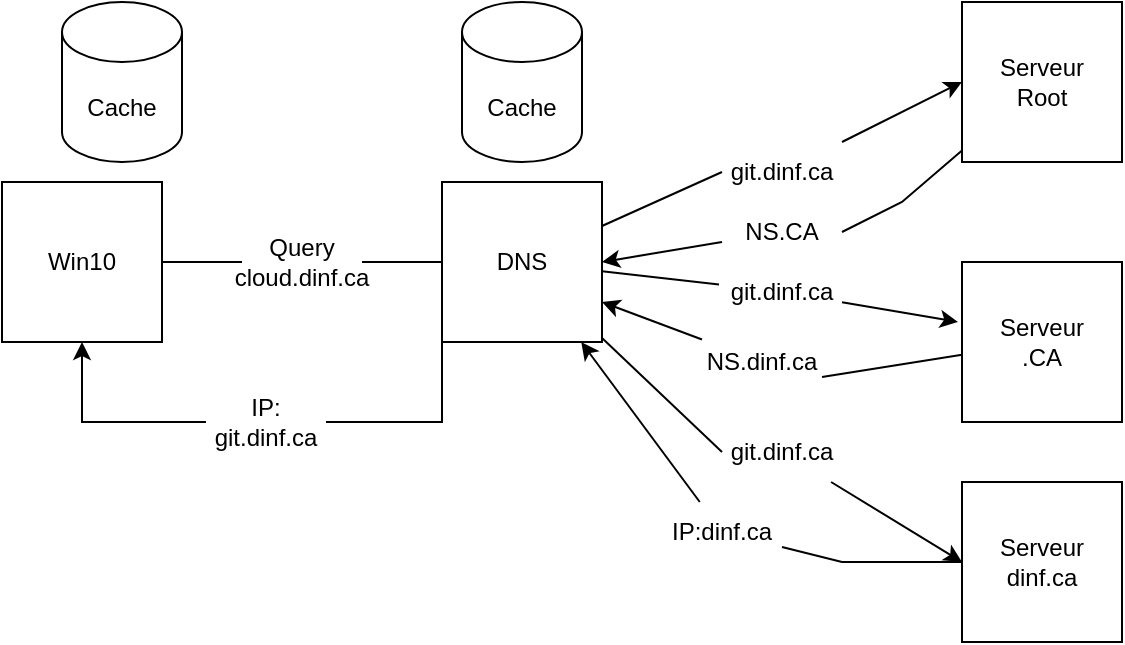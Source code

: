 <mxfile version="21.1.7" type="github">
  <diagram name="Page-1" id="mmrKuhUsClAi6Ub5Z5lE">
    <mxGraphModel dx="1434" dy="782" grid="1" gridSize="10" guides="1" tooltips="1" connect="1" arrows="1" fold="1" page="1" pageScale="1" pageWidth="827" pageHeight="1169" math="0" shadow="0">
      <root>
        <mxCell id="0" />
        <mxCell id="1" parent="0" />
        <mxCell id="BPFDrSEy2ISm4UzbGqmq-2" style="edgeStyle=orthogonalEdgeStyle;rounded=0;orthogonalLoop=1;jettySize=auto;html=1;endArrow=none;endFill=0;" parent="1" source="BPFDrSEy2ISm4UzbGqmq-1" target="BPFDrSEy2ISm4UzbGqmq-4" edge="1">
          <mxGeometry relative="1" as="geometry">
            <mxPoint x="320" y="240" as="targetPoint" />
          </mxGeometry>
        </mxCell>
        <mxCell id="BPFDrSEy2ISm4UzbGqmq-1" value="Win10" style="whiteSpace=wrap;html=1;aspect=fixed;" parent="1" vertex="1">
          <mxGeometry x="100" y="200" width="80" height="80" as="geometry" />
        </mxCell>
        <mxCell id="BPFDrSEy2ISm4UzbGqmq-7" style="rounded=0;orthogonalLoop=1;jettySize=auto;html=1;entryX=0;entryY=0.5;entryDx=0;entryDy=0;" parent="1" source="BPFDrSEy2ISm4UzbGqmq-8" target="BPFDrSEy2ISm4UzbGqmq-6" edge="1">
          <mxGeometry relative="1" as="geometry" />
        </mxCell>
        <mxCell id="BPFDrSEy2ISm4UzbGqmq-16" style="rounded=0;orthogonalLoop=1;jettySize=auto;html=1;entryX=-0.025;entryY=0.375;entryDx=0;entryDy=0;entryPerimeter=0;" parent="1" source="BPFDrSEy2ISm4UzbGqmq-18" target="BPFDrSEy2ISm4UzbGqmq-15" edge="1">
          <mxGeometry relative="1" as="geometry" />
        </mxCell>
        <mxCell id="BPFDrSEy2ISm4UzbGqmq-22" style="rounded=0;orthogonalLoop=1;jettySize=auto;html=1;entryX=0;entryY=0.5;entryDx=0;entryDy=0;" parent="1" source="BPFDrSEy2ISm4UzbGqmq-24" target="BPFDrSEy2ISm4UzbGqmq-14" edge="1">
          <mxGeometry relative="1" as="geometry" />
        </mxCell>
        <mxCell id="BPFDrSEy2ISm4UzbGqmq-34" style="edgeStyle=orthogonalEdgeStyle;rounded=0;orthogonalLoop=1;jettySize=auto;html=1;entryX=1;entryY=0.5;entryDx=0;entryDy=0;endArrow=none;endFill=0;" parent="1" source="BPFDrSEy2ISm4UzbGqmq-3" target="BPFDrSEy2ISm4UzbGqmq-4" edge="1">
          <mxGeometry relative="1" as="geometry" />
        </mxCell>
        <mxCell id="BPFDrSEy2ISm4UzbGqmq-3" value="DNS" style="whiteSpace=wrap;html=1;aspect=fixed;" parent="1" vertex="1">
          <mxGeometry x="320" y="200" width="80" height="80" as="geometry" />
        </mxCell>
        <mxCell id="BPFDrSEy2ISm4UzbGqmq-5" style="edgeStyle=orthogonalEdgeStyle;rounded=0;orthogonalLoop=1;jettySize=auto;html=1;entryX=0;entryY=0.5;entryDx=0;entryDy=0;endArrow=none;endFill=0;" parent="1" source="BPFDrSEy2ISm4UzbGqmq-28" target="BPFDrSEy2ISm4UzbGqmq-3" edge="1">
          <mxGeometry relative="1" as="geometry">
            <Array as="points">
              <mxPoint x="250" y="320" />
              <mxPoint x="320" y="320" />
            </Array>
          </mxGeometry>
        </mxCell>
        <mxCell id="BPFDrSEy2ISm4UzbGqmq-4" value="&lt;div&gt;Query&lt;/div&gt;&lt;div&gt;cloud.dinf.ca&lt;/div&gt;" style="text;html=1;strokeColor=none;fillColor=none;align=center;verticalAlign=middle;whiteSpace=wrap;rounded=0;" parent="1" vertex="1">
          <mxGeometry x="220" y="225" width="60" height="30" as="geometry" />
        </mxCell>
        <mxCell id="BPFDrSEy2ISm4UzbGqmq-11" style="rounded=0;orthogonalLoop=1;jettySize=auto;html=1;entryX=1;entryY=0.5;entryDx=0;entryDy=0;" parent="1" source="BPFDrSEy2ISm4UzbGqmq-12" target="BPFDrSEy2ISm4UzbGqmq-3" edge="1">
          <mxGeometry relative="1" as="geometry">
            <Array as="points" />
          </mxGeometry>
        </mxCell>
        <mxCell id="BPFDrSEy2ISm4UzbGqmq-6" value="&lt;div&gt;Serveur&lt;/div&gt;&lt;div&gt;Root&lt;br&gt;&lt;/div&gt;" style="whiteSpace=wrap;html=1;aspect=fixed;" parent="1" vertex="1">
          <mxGeometry x="580" y="110" width="80" height="80" as="geometry" />
        </mxCell>
        <mxCell id="BPFDrSEy2ISm4UzbGqmq-10" value="" style="rounded=0;orthogonalLoop=1;jettySize=auto;html=1;entryX=0;entryY=0.5;entryDx=0;entryDy=0;endArrow=none;endFill=0;" parent="1" source="BPFDrSEy2ISm4UzbGqmq-3" target="BPFDrSEy2ISm4UzbGqmq-8" edge="1">
          <mxGeometry relative="1" as="geometry">
            <mxPoint x="400" y="224" as="sourcePoint" />
            <mxPoint x="580" y="150" as="targetPoint" />
          </mxGeometry>
        </mxCell>
        <mxCell id="BPFDrSEy2ISm4UzbGqmq-8" value="git.dinf.ca" style="text;html=1;strokeColor=none;fillColor=none;align=center;verticalAlign=middle;whiteSpace=wrap;rounded=0;" parent="1" vertex="1">
          <mxGeometry x="460" y="180" width="60" height="30" as="geometry" />
        </mxCell>
        <mxCell id="BPFDrSEy2ISm4UzbGqmq-13" value="" style="rounded=0;orthogonalLoop=1;jettySize=auto;html=1;entryX=1;entryY=0.5;entryDx=0;entryDy=0;endArrow=none;endFill=0;" parent="1" source="BPFDrSEy2ISm4UzbGqmq-6" target="BPFDrSEy2ISm4UzbGqmq-12" edge="1">
          <mxGeometry relative="1" as="geometry">
            <mxPoint x="580" y="177" as="sourcePoint" />
            <mxPoint x="400" y="240" as="targetPoint" />
            <Array as="points">
              <mxPoint x="550" y="210" />
            </Array>
          </mxGeometry>
        </mxCell>
        <mxCell id="BPFDrSEy2ISm4UzbGqmq-12" value="NS.CA" style="text;html=1;strokeColor=none;fillColor=none;align=center;verticalAlign=middle;whiteSpace=wrap;rounded=0;" parent="1" vertex="1">
          <mxGeometry x="460" y="210" width="60" height="30" as="geometry" />
        </mxCell>
        <mxCell id="BPFDrSEy2ISm4UzbGqmq-25" style="rounded=0;orthogonalLoop=1;jettySize=auto;html=1;" parent="1" source="BPFDrSEy2ISm4UzbGqmq-26" target="BPFDrSEy2ISm4UzbGqmq-3" edge="1">
          <mxGeometry relative="1" as="geometry">
            <Array as="points" />
          </mxGeometry>
        </mxCell>
        <mxCell id="BPFDrSEy2ISm4UzbGqmq-14" value="&lt;div&gt;Serveur&lt;/div&gt;&lt;div&gt;dinf.ca&lt;br&gt;&lt;/div&gt;" style="whiteSpace=wrap;html=1;aspect=fixed;" parent="1" vertex="1">
          <mxGeometry x="580" y="350" width="80" height="80" as="geometry" />
        </mxCell>
        <mxCell id="BPFDrSEy2ISm4UzbGqmq-19" value="" style="rounded=0;orthogonalLoop=1;jettySize=auto;html=1;entryX=1;entryY=0.75;entryDx=0;entryDy=0;" parent="1" source="BPFDrSEy2ISm4UzbGqmq-21" target="BPFDrSEy2ISm4UzbGqmq-3" edge="1">
          <mxGeometry relative="1" as="geometry">
            <Array as="points" />
          </mxGeometry>
        </mxCell>
        <mxCell id="BPFDrSEy2ISm4UzbGqmq-15" value="&lt;div&gt;Serveur&lt;/div&gt;&lt;div&gt;.CA&lt;br&gt;&lt;/div&gt;" style="whiteSpace=wrap;html=1;aspect=fixed;" parent="1" vertex="1">
          <mxGeometry x="580" y="240" width="80" height="80" as="geometry" />
        </mxCell>
        <mxCell id="BPFDrSEy2ISm4UzbGqmq-17" value="" style="rounded=0;orthogonalLoop=1;jettySize=auto;html=1;entryX=-0.025;entryY=0.375;entryDx=0;entryDy=0;entryPerimeter=0;endArrow=none;endFill=0;" parent="1" source="BPFDrSEy2ISm4UzbGqmq-3" target="BPFDrSEy2ISm4UzbGqmq-18" edge="1">
          <mxGeometry relative="1" as="geometry">
            <mxPoint x="400" y="246" as="sourcePoint" />
            <mxPoint x="578" y="270" as="targetPoint" />
          </mxGeometry>
        </mxCell>
        <mxCell id="BPFDrSEy2ISm4UzbGqmq-18" value="git.dinf.ca" style="text;html=1;strokeColor=none;fillColor=none;align=center;verticalAlign=middle;whiteSpace=wrap;rounded=0;" parent="1" vertex="1">
          <mxGeometry x="460" y="240" width="60" height="30" as="geometry" />
        </mxCell>
        <mxCell id="BPFDrSEy2ISm4UzbGqmq-20" value="" style="rounded=0;orthogonalLoop=1;jettySize=auto;html=1;entryX=1;entryY=0.75;entryDx=0;entryDy=0;endArrow=none;endFill=0;" parent="1" source="BPFDrSEy2ISm4UzbGqmq-15" target="BPFDrSEy2ISm4UzbGqmq-21" edge="1">
          <mxGeometry relative="1" as="geometry">
            <mxPoint x="580" y="283" as="sourcePoint" />
            <mxPoint x="400" y="260" as="targetPoint" />
            <Array as="points" />
          </mxGeometry>
        </mxCell>
        <mxCell id="BPFDrSEy2ISm4UzbGqmq-21" value="NS.dinf.ca" style="text;html=1;strokeColor=none;fillColor=none;align=center;verticalAlign=middle;whiteSpace=wrap;rounded=0;" parent="1" vertex="1">
          <mxGeometry x="450" y="275" width="60" height="30" as="geometry" />
        </mxCell>
        <mxCell id="BPFDrSEy2ISm4UzbGqmq-23" value="" style="rounded=0;orthogonalLoop=1;jettySize=auto;html=1;entryX=0;entryY=0.5;entryDx=0;entryDy=0;endArrow=none;endFill=0;" parent="1" source="BPFDrSEy2ISm4UzbGqmq-3" target="BPFDrSEy2ISm4UzbGqmq-24" edge="1">
          <mxGeometry relative="1" as="geometry">
            <mxPoint x="400" y="267" as="sourcePoint" />
            <mxPoint x="580" y="390" as="targetPoint" />
          </mxGeometry>
        </mxCell>
        <mxCell id="BPFDrSEy2ISm4UzbGqmq-24" value="git.dinf.ca" style="text;html=1;strokeColor=none;fillColor=none;align=center;verticalAlign=middle;whiteSpace=wrap;rounded=0;" parent="1" vertex="1">
          <mxGeometry x="460" y="320" width="60" height="30" as="geometry" />
        </mxCell>
        <mxCell id="BPFDrSEy2ISm4UzbGqmq-27" value="" style="rounded=0;orthogonalLoop=1;jettySize=auto;html=1;endArrow=none;endFill=0;" parent="1" source="BPFDrSEy2ISm4UzbGqmq-14" target="BPFDrSEy2ISm4UzbGqmq-26" edge="1">
          <mxGeometry relative="1" as="geometry">
            <mxPoint x="580" y="388" as="sourcePoint" />
            <mxPoint x="386" y="280" as="targetPoint" />
            <Array as="points">
              <mxPoint x="520" y="390" />
            </Array>
          </mxGeometry>
        </mxCell>
        <mxCell id="BPFDrSEy2ISm4UzbGqmq-26" value="IP:dinf.ca" style="text;html=1;strokeColor=none;fillColor=none;align=center;verticalAlign=middle;whiteSpace=wrap;rounded=0;" parent="1" vertex="1">
          <mxGeometry x="430" y="360" width="60" height="30" as="geometry" />
        </mxCell>
        <mxCell id="BPFDrSEy2ISm4UzbGqmq-33" style="edgeStyle=orthogonalEdgeStyle;rounded=0;orthogonalLoop=1;jettySize=auto;html=1;entryX=0.5;entryY=1;entryDx=0;entryDy=0;" parent="1" source="BPFDrSEy2ISm4UzbGqmq-28" target="BPFDrSEy2ISm4UzbGqmq-1" edge="1">
          <mxGeometry relative="1" as="geometry" />
        </mxCell>
        <mxCell id="BPFDrSEy2ISm4UzbGqmq-28" value="IP:&lt;div&gt;git.dinf.ca&lt;/div&gt;" style="text;html=1;strokeColor=none;fillColor=none;align=center;verticalAlign=middle;whiteSpace=wrap;rounded=0;" parent="1" vertex="1">
          <mxGeometry x="202" y="305" width="60" height="30" as="geometry" />
        </mxCell>
        <mxCell id="nZxs2Kv3mUHDzVAfYtrm-1" value="Cache" style="shape=cylinder3;whiteSpace=wrap;html=1;boundedLbl=1;backgroundOutline=1;size=15;" vertex="1" parent="1">
          <mxGeometry x="130" y="110" width="60" height="80" as="geometry" />
        </mxCell>
        <mxCell id="nZxs2Kv3mUHDzVAfYtrm-2" value="Cache" style="shape=cylinder3;whiteSpace=wrap;html=1;boundedLbl=1;backgroundOutline=1;size=15;" vertex="1" parent="1">
          <mxGeometry x="330" y="110" width="60" height="80" as="geometry" />
        </mxCell>
      </root>
    </mxGraphModel>
  </diagram>
</mxfile>
